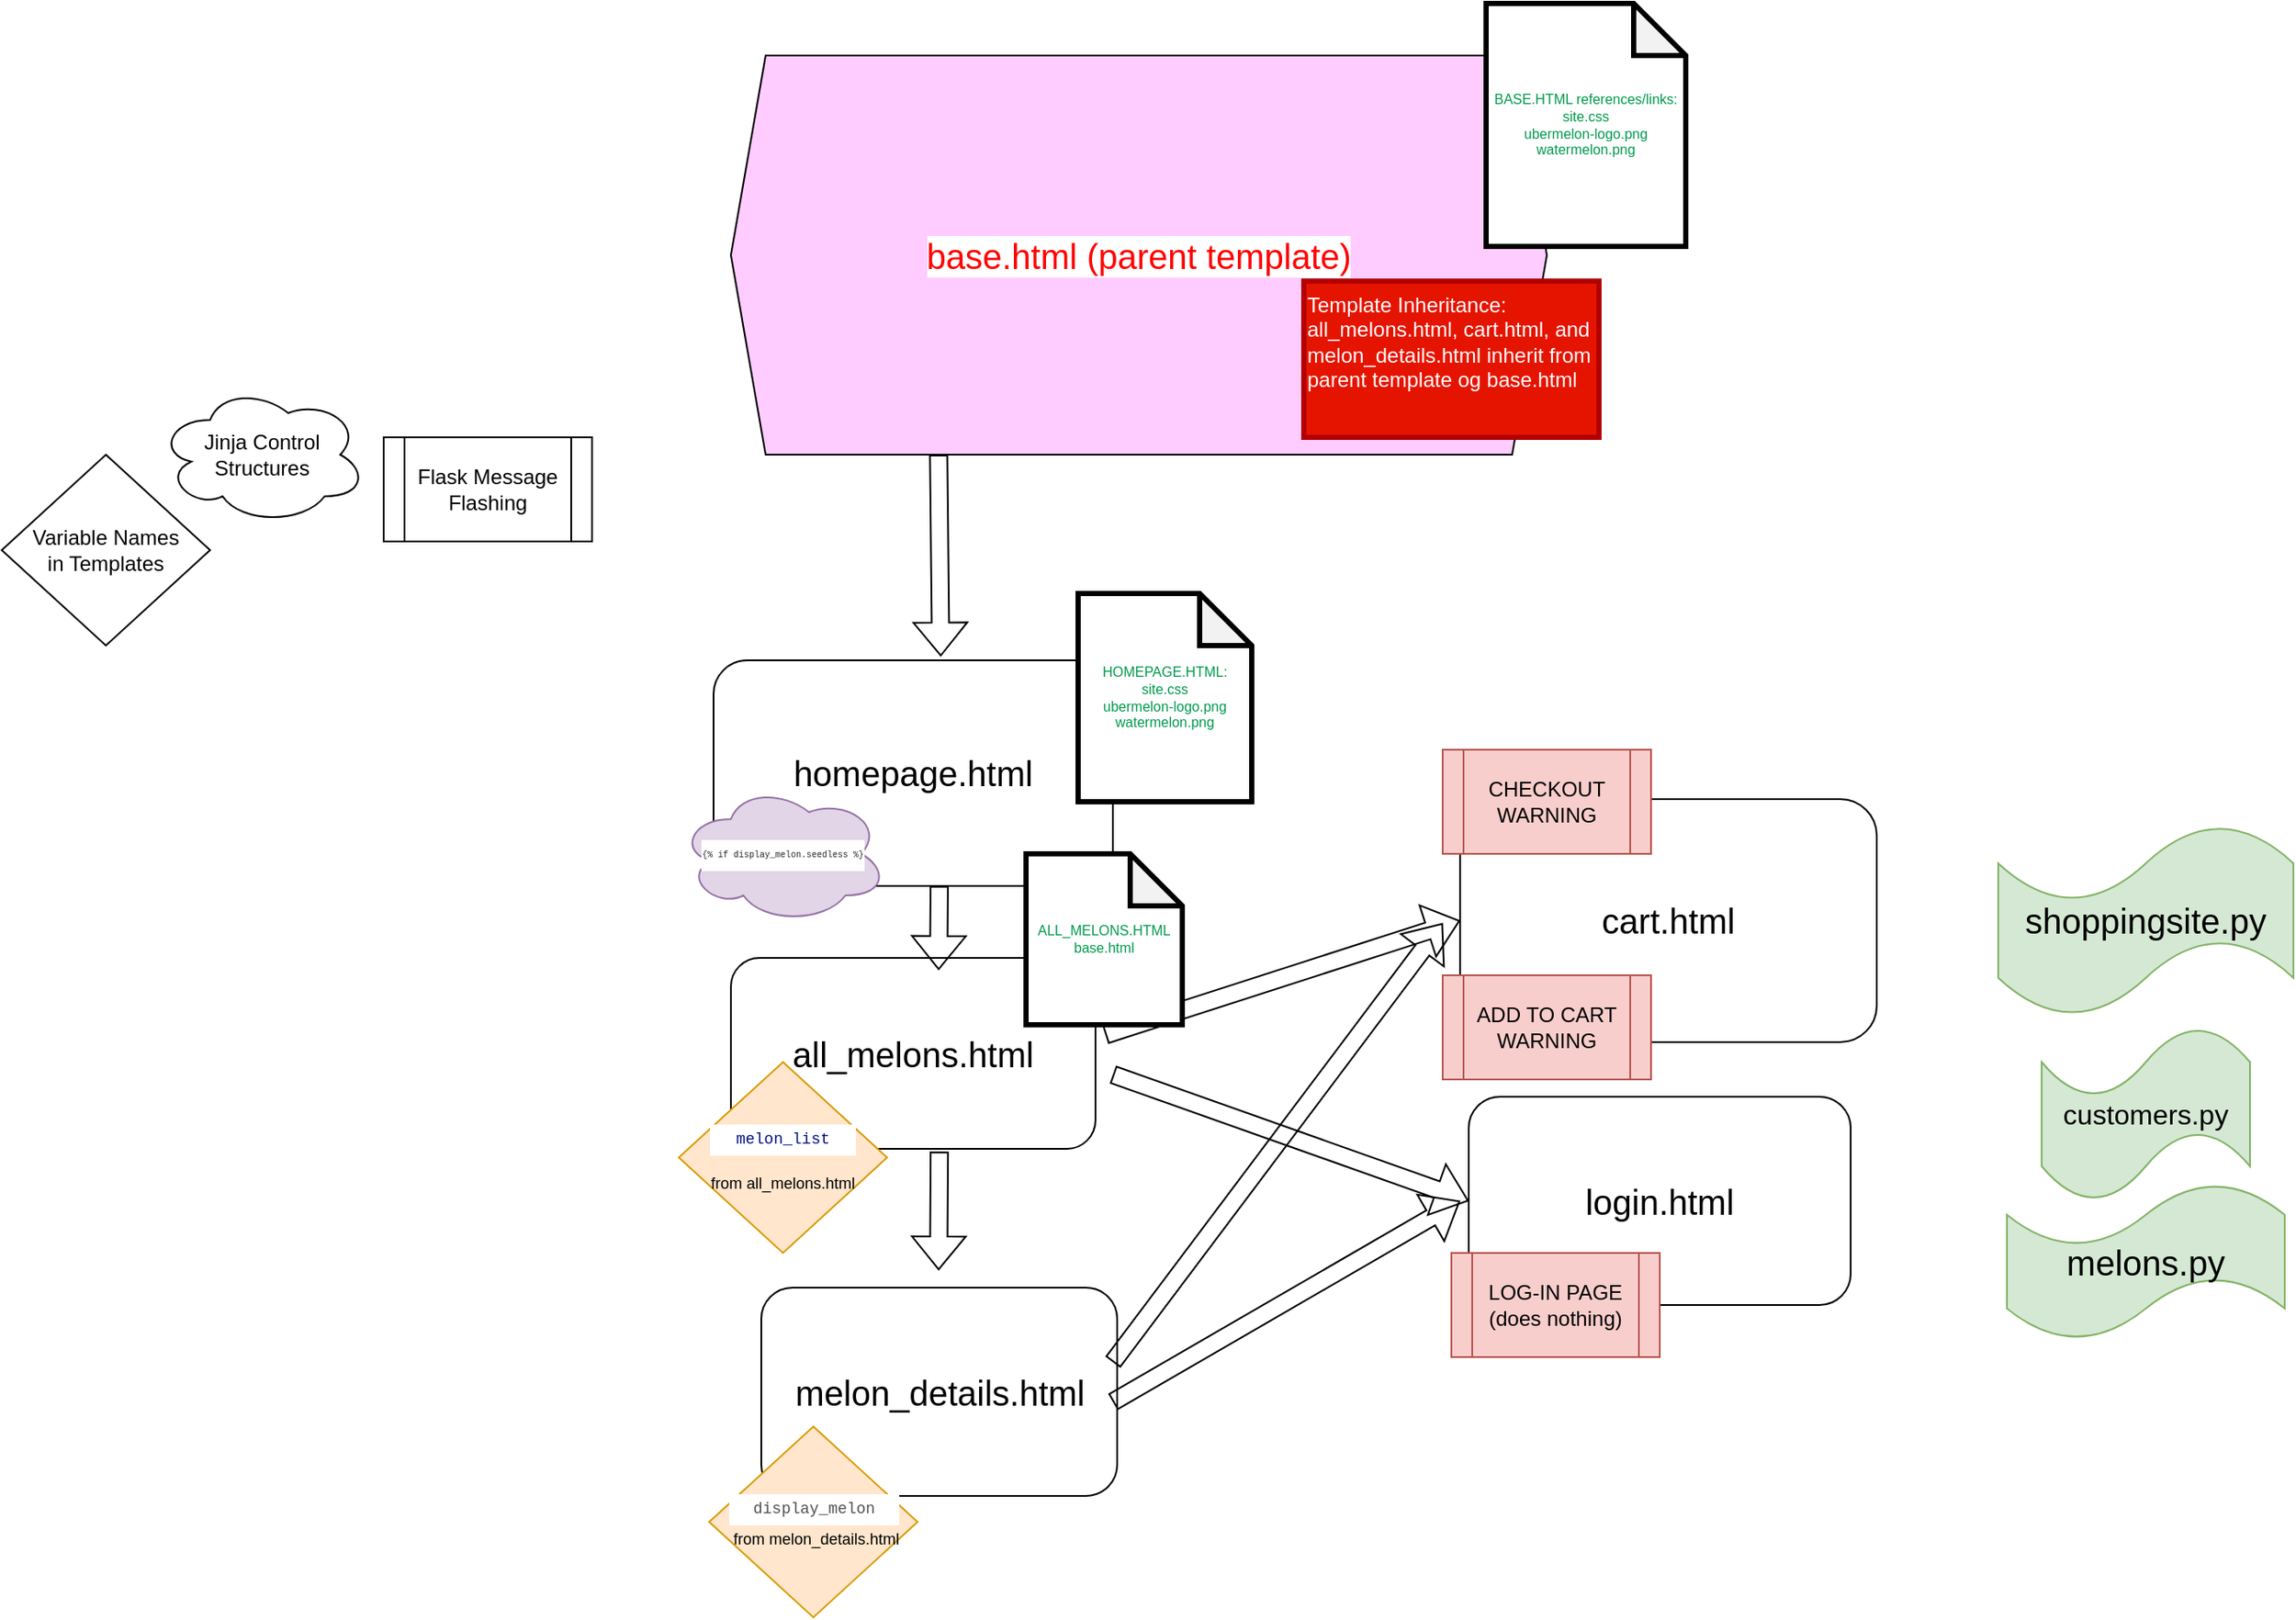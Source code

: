 <mxfile version="20.5.3" type="github">
  <diagram id="C5RBs43oDa-KdzZeNtuy" name="Page-1">
    <mxGraphModel dx="2386" dy="1500" grid="1" gridSize="10" guides="1" tooltips="1" connect="1" arrows="1" fold="1" page="1" pageScale="1" pageWidth="1600" pageHeight="1200" math="0" shadow="0">
      <root>
        <mxCell id="WIyWlLk6GJQsqaUBKTNV-0" />
        <mxCell id="WIyWlLk6GJQsqaUBKTNV-1" parent="WIyWlLk6GJQsqaUBKTNV-0" />
        <mxCell id="lgwFJ74BdAqI2cMKbybp-2" value="&lt;font style=&quot;font-size: 20px;&quot;&gt;melon_details.html&lt;/font&gt;" style="rounded=1;whiteSpace=wrap;html=1;fontSize=12;glass=0;strokeWidth=1;shadow=0;" vertex="1" parent="WIyWlLk6GJQsqaUBKTNV-1">
          <mxGeometry x="467.5" y="750" width="205" height="120" as="geometry" />
        </mxCell>
        <mxCell id="lgwFJ74BdAqI2cMKbybp-3" value="&lt;font style=&quot;font-size: 20px;&quot;&gt;login.html&lt;/font&gt;" style="rounded=1;whiteSpace=wrap;html=1;fontSize=12;glass=0;strokeWidth=1;shadow=0;" vertex="1" parent="WIyWlLk6GJQsqaUBKTNV-1">
          <mxGeometry x="875" y="640" width="220" height="120" as="geometry" />
        </mxCell>
        <mxCell id="lgwFJ74BdAqI2cMKbybp-5" value="&lt;font style=&quot;font-size: 20px;&quot;&gt;cart.html&lt;/font&gt;" style="rounded=1;whiteSpace=wrap;html=1;fontSize=12;glass=0;strokeWidth=1;shadow=0;" vertex="1" parent="WIyWlLk6GJQsqaUBKTNV-1">
          <mxGeometry x="870" y="468.46" width="240" height="140" as="geometry" />
        </mxCell>
        <mxCell id="lgwFJ74BdAqI2cMKbybp-7" value="&lt;font style=&quot;font-size: 20px;&quot;&gt;all_melons.html&lt;/font&gt;" style="rounded=1;whiteSpace=wrap;html=1;fontSize=12;glass=0;strokeWidth=1;shadow=0;" vertex="1" parent="WIyWlLk6GJQsqaUBKTNV-1">
          <mxGeometry x="450" y="560" width="210" height="110" as="geometry" />
        </mxCell>
        <mxCell id="lgwFJ74BdAqI2cMKbybp-14" value="&lt;div&gt;Variable Names &lt;br&gt;&lt;/div&gt;&lt;div&gt;in Templates&lt;/div&gt;" style="rhombus;whiteSpace=wrap;html=1;" vertex="1" parent="WIyWlLk6GJQsqaUBKTNV-1">
          <mxGeometry x="30" y="270" width="120" height="110" as="geometry" />
        </mxCell>
        <mxCell id="lgwFJ74BdAqI2cMKbybp-18" value="&lt;div style=&quot;color: rgb(41, 41, 41); background-color: rgb(255, 255, 255); font-family: Menlo, Monaco, &amp;quot;Courier New&amp;quot;, monospace; font-weight: normal; font-size: 9px; line-height: 18px;&quot;&gt;&lt;div style=&quot;font-size: 9px;&quot;&gt;&lt;font style=&quot;font-size: 9px;&quot;&gt;&lt;span style=&quot;color: rgb(0, 16, 128); font-size: 9px;&quot;&gt;melon_list&lt;/span&gt;&lt;/font&gt;&lt;/div&gt;&lt;/div&gt;&lt;div style=&quot;font-size: 9px;&quot;&gt;&lt;font style=&quot;font-size: 9px;&quot;&gt;&lt;br style=&quot;font-size: 9px;&quot;&gt;&lt;/font&gt;&lt;/div&gt;&lt;div style=&quot;font-size: 9px;&quot;&gt;&lt;font style=&quot;font-size: 9px;&quot;&gt;from all_melons.html&lt;br style=&quot;font-size: 9px;&quot;&gt;&lt;/font&gt;&lt;/div&gt;" style="rhombus;whiteSpace=wrap;html=1;fillColor=#ffe6cc;strokeColor=#d79b00;" vertex="1" parent="WIyWlLk6GJQsqaUBKTNV-1">
          <mxGeometry x="420" y="620" width="120" height="110" as="geometry" />
        </mxCell>
        <mxCell id="lgwFJ74BdAqI2cMKbybp-19" value="&lt;div style=&quot;color: rgb(41, 41, 41); background-color: rgb(255, 255, 255); font-family: Menlo, Monaco, &amp;quot;Courier New&amp;quot;, monospace; font-weight: normal; font-size: 9px; line-height: 18px;&quot;&gt;&lt;div style=&quot;font-size: 9px;&quot;&gt;&lt;font style=&quot;font-size: 9px;&quot;&gt;&lt;span style=&quot;color: rgb(81, 81, 81); font-size: 9px;&quot;&gt;display_melon&lt;/span&gt;&lt;/font&gt;&lt;/div&gt;&lt;/div&gt;&lt;font style=&quot;font-size: 9px;&quot;&gt;&amp;nbsp;from melon_details.html&lt;/font&gt;" style="rhombus;whiteSpace=wrap;html=1;fillColor=#ffe6cc;strokeColor=#d79b00;" vertex="1" parent="WIyWlLk6GJQsqaUBKTNV-1">
          <mxGeometry x="437.5" y="830" width="120" height="110" as="geometry" />
        </mxCell>
        <mxCell id="lgwFJ74BdAqI2cMKbybp-20" value="Flask Message Flashing" style="shape=process;whiteSpace=wrap;html=1;backgroundOutline=1;" vertex="1" parent="WIyWlLk6GJQsqaUBKTNV-1">
          <mxGeometry x="250" y="260" width="120" height="60" as="geometry" />
        </mxCell>
        <mxCell id="lgwFJ74BdAqI2cMKbybp-23" value="Jinja Control Structures" style="ellipse;shape=cloud;whiteSpace=wrap;html=1;" vertex="1" parent="WIyWlLk6GJQsqaUBKTNV-1">
          <mxGeometry x="120" y="230" width="120" height="80" as="geometry" />
        </mxCell>
        <mxCell id="lgwFJ74BdAqI2cMKbybp-47" value="LOG-IN PAGE (does nothing)" style="shape=process;whiteSpace=wrap;html=1;backgroundOutline=1;fillColor=#f8cecc;strokeColor=#b85450;" vertex="1" parent="WIyWlLk6GJQsqaUBKTNV-1">
          <mxGeometry x="865" y="730" width="120" height="60" as="geometry" />
        </mxCell>
        <mxCell id="lgwFJ74BdAqI2cMKbybp-48" value="CHECKOUT WARNING" style="shape=process;whiteSpace=wrap;html=1;backgroundOutline=1;fillColor=#f8cecc;strokeColor=#b85450;" vertex="1" parent="WIyWlLk6GJQsqaUBKTNV-1">
          <mxGeometry x="860" y="440" width="120" height="60" as="geometry" />
        </mxCell>
        <mxCell id="lgwFJ74BdAqI2cMKbybp-49" value="ADD TO CART WARNING" style="shape=process;whiteSpace=wrap;html=1;backgroundOutline=1;fillColor=#f8cecc;strokeColor=#b85450;" vertex="1" parent="WIyWlLk6GJQsqaUBKTNV-1">
          <mxGeometry x="860" y="570" width="120" height="60" as="geometry" />
        </mxCell>
        <mxCell id="lgwFJ74BdAqI2cMKbybp-50" value="&lt;font style=&quot;font-size: 16px;&quot;&gt;customers.py&lt;/font&gt;" style="shape=tape;whiteSpace=wrap;html=1;fontSize=9;fillColor=#d5e8d4;strokeColor=#82b366;" vertex="1" parent="WIyWlLk6GJQsqaUBKTNV-1">
          <mxGeometry x="1205" y="600" width="120" height="100" as="geometry" />
        </mxCell>
        <mxCell id="lgwFJ74BdAqI2cMKbybp-51" value="&lt;font style=&quot;font-size: 20px;&quot;&gt;shoppingsite.py&lt;/font&gt;" style="shape=tape;whiteSpace=wrap;html=1;fontSize=9;fillColor=#d5e8d4;strokeColor=#82b366;" vertex="1" parent="WIyWlLk6GJQsqaUBKTNV-1">
          <mxGeometry x="1180" y="483.46" width="170" height="110" as="geometry" />
        </mxCell>
        <mxCell id="lgwFJ74BdAqI2cMKbybp-52" value="&lt;font style=&quot;font-size: 20px;&quot;&gt;melons.py&lt;/font&gt;" style="shape=tape;whiteSpace=wrap;html=1;fontSize=9;fillColor=#d5e8d4;strokeColor=#82b366;" vertex="1" parent="WIyWlLk6GJQsqaUBKTNV-1">
          <mxGeometry x="1185" y="690" width="160" height="90" as="geometry" />
        </mxCell>
        <mxCell id="lgwFJ74BdAqI2cMKbybp-4" value="&lt;font style=&quot;font-size: 20px;&quot;&gt;homepage.html&lt;/font&gt;" style="rounded=1;whiteSpace=wrap;html=1;fontSize=12;glass=0;strokeWidth=1;shadow=0;" vertex="1" parent="WIyWlLk6GJQsqaUBKTNV-1">
          <mxGeometry x="440" y="388.46" width="230" height="130" as="geometry" />
        </mxCell>
        <mxCell id="lgwFJ74BdAqI2cMKbybp-56" value="base.html (parent template)" style="shape=hexagon;perimeter=hexagonPerimeter2;whiteSpace=wrap;html=1;fixedSize=1;fontSize=20;fontColor=#FF0000;labelBackgroundColor=default;fillColor=#FFCCFF;" vertex="1" parent="WIyWlLk6GJQsqaUBKTNV-1">
          <mxGeometry x="450" y="40" width="470" height="230" as="geometry" />
        </mxCell>
        <mxCell id="lgwFJ74BdAqI2cMKbybp-57" style="edgeStyle=orthogonalEdgeStyle;rounded=0;orthogonalLoop=1;jettySize=auto;html=1;exitX=0.5;exitY=1;exitDx=0;exitDy=0;fontSize=20;fontColor=#FF0000;" edge="1" parent="WIyWlLk6GJQsqaUBKTNV-1" source="lgwFJ74BdAqI2cMKbybp-5" target="lgwFJ74BdAqI2cMKbybp-5">
          <mxGeometry relative="1" as="geometry" />
        </mxCell>
        <mxCell id="lgwFJ74BdAqI2cMKbybp-24" value="&lt;div style=&quot;color: rgb(41, 41, 41); background-color: rgb(255, 255, 255); font-family: Menlo, Monaco, &amp;quot;Courier New&amp;quot;, monospace; font-weight: normal; font-size: 5px; line-height: 18px;&quot;&gt;&lt;div style=&quot;font-size: 5px;&quot;&gt;&lt;span style=&quot;color: rgb(41, 41, 41); font-size: 5px;&quot;&gt;{% if display_melon.seedless %}&lt;/span&gt;&lt;/div&gt;&lt;/div&gt;" style="ellipse;shape=cloud;whiteSpace=wrap;html=1;fillColor=#e1d5e7;strokeColor=#9673a6;" vertex="1" parent="WIyWlLk6GJQsqaUBKTNV-1">
          <mxGeometry x="420" y="460" width="120" height="80" as="geometry" />
        </mxCell>
        <mxCell id="lgwFJ74BdAqI2cMKbybp-30" value="Template Inheritance: all_melons.html, cart.html, and melon_details.html inherit from parent template og base.html" style="text;whiteSpace=wrap;html=1;fillColor=#e51400;strokeColor=#B20000;fontColor=#ffffff;strokeWidth=3;" vertex="1" parent="WIyWlLk6GJQsqaUBKTNV-1">
          <mxGeometry x="780" y="170" width="170" height="90" as="geometry" />
        </mxCell>
        <mxCell id="lgwFJ74BdAqI2cMKbybp-60" value="" style="shape=flexArrow;endArrow=classic;html=1;rounded=0;fontSize=20;fontColor=#FF0000;entryX=0.569;entryY=-0.017;entryDx=0;entryDy=0;entryPerimeter=0;" edge="1" parent="WIyWlLk6GJQsqaUBKTNV-1" target="lgwFJ74BdAqI2cMKbybp-4">
          <mxGeometry width="50" height="50" relative="1" as="geometry">
            <mxPoint x="569.66" y="270" as="sourcePoint" />
            <mxPoint x="569.77" y="350.05" as="targetPoint" />
          </mxGeometry>
        </mxCell>
        <mxCell id="lgwFJ74BdAqI2cMKbybp-61" value="" style="shape=flexArrow;endArrow=classic;html=1;rounded=0;fontSize=20;fontColor=#FF0000;entryX=0.569;entryY=-0.017;entryDx=0;entryDy=0;entryPerimeter=0;" edge="1" parent="WIyWlLk6GJQsqaUBKTNV-1">
          <mxGeometry width="50" height="50" relative="1" as="geometry">
            <mxPoint x="570" y="518.46" as="sourcePoint" />
            <mxPoint x="569.66" y="566.92" as="targetPoint" />
          </mxGeometry>
        </mxCell>
        <mxCell id="lgwFJ74BdAqI2cMKbybp-62" value="" style="shape=flexArrow;endArrow=classic;html=1;rounded=0;fontSize=20;fontColor=#FF0000;entryX=0.569;entryY=-0.017;entryDx=0;entryDy=0;entryPerimeter=0;" edge="1" parent="WIyWlLk6GJQsqaUBKTNV-1">
          <mxGeometry width="50" height="50" relative="1" as="geometry">
            <mxPoint x="570.05" y="671.54" as="sourcePoint" />
            <mxPoint x="569.66" y="740.0" as="targetPoint" />
          </mxGeometry>
        </mxCell>
        <mxCell id="lgwFJ74BdAqI2cMKbybp-63" value="" style="shape=flexArrow;endArrow=classic;html=1;rounded=0;fontSize=20;fontColor=#FF0000;exitX=1.027;exitY=0.403;exitDx=0;exitDy=0;exitPerimeter=0;entryX=0;entryY=0.5;entryDx=0;entryDy=0;" edge="1" parent="WIyWlLk6GJQsqaUBKTNV-1" source="lgwFJ74BdAqI2cMKbybp-7" target="lgwFJ74BdAqI2cMKbybp-5">
          <mxGeometry width="50" height="50" relative="1" as="geometry">
            <mxPoint x="630" y="580.0" as="sourcePoint" />
            <mxPoint x="849.95" y="580" as="targetPoint" />
          </mxGeometry>
        </mxCell>
        <mxCell id="lgwFJ74BdAqI2cMKbybp-64" value="" style="shape=flexArrow;endArrow=classic;html=1;rounded=0;fontSize=20;fontColor=#FF0000;exitX=1.027;exitY=0.403;exitDx=0;exitDy=0;exitPerimeter=0;entryX=0;entryY=0.5;entryDx=0;entryDy=0;" edge="1" parent="WIyWlLk6GJQsqaUBKTNV-1" target="lgwFJ74BdAqI2cMKbybp-3">
          <mxGeometry width="50" height="50" relative="1" as="geometry">
            <mxPoint x="670.0" y="627.17" as="sourcePoint" />
            <mxPoint x="860" y="700" as="targetPoint" />
          </mxGeometry>
        </mxCell>
        <mxCell id="lgwFJ74BdAqI2cMKbybp-65" value="" style="shape=flexArrow;endArrow=classic;html=1;rounded=0;fontSize=20;fontColor=#FF0000;exitX=1.027;exitY=0.403;exitDx=0;exitDy=0;exitPerimeter=0;" edge="1" parent="WIyWlLk6GJQsqaUBKTNV-1">
          <mxGeometry width="50" height="50" relative="1" as="geometry">
            <mxPoint x="670.0" y="792.94" as="sourcePoint" />
            <mxPoint x="860" y="540" as="targetPoint" />
          </mxGeometry>
        </mxCell>
        <mxCell id="lgwFJ74BdAqI2cMKbybp-66" value="" style="shape=flexArrow;endArrow=classic;html=1;rounded=0;fontSize=20;fontColor=#FF0000;exitX=1.027;exitY=0.403;exitDx=0;exitDy=0;exitPerimeter=0;" edge="1" parent="WIyWlLk6GJQsqaUBKTNV-1">
          <mxGeometry width="50" height="50" relative="1" as="geometry">
            <mxPoint x="670.0" y="815.87" as="sourcePoint" />
            <mxPoint x="870" y="700" as="targetPoint" />
          </mxGeometry>
        </mxCell>
        <mxCell id="lgwFJ74BdAqI2cMKbybp-68" value="&lt;font style=&quot;font-size: 8px;&quot;&gt;BASE.HTML references/links:&lt;br style=&quot;font-size: 8px;&quot;&gt;site.css&lt;br style=&quot;font-size: 8px;&quot;&gt;ubermelon-logo.png&lt;br style=&quot;font-size: 8px;&quot;&gt;watermelon.png&lt;br style=&quot;font-size: 8px;&quot;&gt;&lt;/font&gt;" style="shape=note;whiteSpace=wrap;html=1;backgroundOutline=1;darkOpacity=0.05;strokeWidth=3;fontSize=8;fontColor=#00994D;" vertex="1" parent="WIyWlLk6GJQsqaUBKTNV-1">
          <mxGeometry x="885" y="10" width="115" height="140" as="geometry" />
        </mxCell>
        <mxCell id="lgwFJ74BdAqI2cMKbybp-69" value="&lt;div align=&quot;center&quot;&gt;HOMEPAGE.HTML:&lt;br&gt;&lt;/div&gt;&lt;div align=&quot;center&quot;&gt;site.css&lt;br&gt;&lt;/div&gt;&lt;div align=&quot;center&quot;&gt;ubermelon-logo.png&lt;br&gt;watermelon.png&lt;/div&gt;" style="shape=note;whiteSpace=wrap;html=1;backgroundOutline=1;darkOpacity=0.05;strokeWidth=3;fontSize=8;fontColor=#00994D;align=center;" vertex="1" parent="WIyWlLk6GJQsqaUBKTNV-1">
          <mxGeometry x="650" y="350" width="100" height="120" as="geometry" />
        </mxCell>
        <mxCell id="lgwFJ74BdAqI2cMKbybp-70" value="ALL_MELONS.HTML&lt;br&gt;base.html" style="shape=note;whiteSpace=wrap;html=1;backgroundOutline=1;darkOpacity=0.05;strokeWidth=3;fontSize=8;fontColor=#00994D;align=center;" vertex="1" parent="WIyWlLk6GJQsqaUBKTNV-1">
          <mxGeometry x="620" y="500" width="90" height="98.46" as="geometry" />
        </mxCell>
      </root>
    </mxGraphModel>
  </diagram>
</mxfile>

